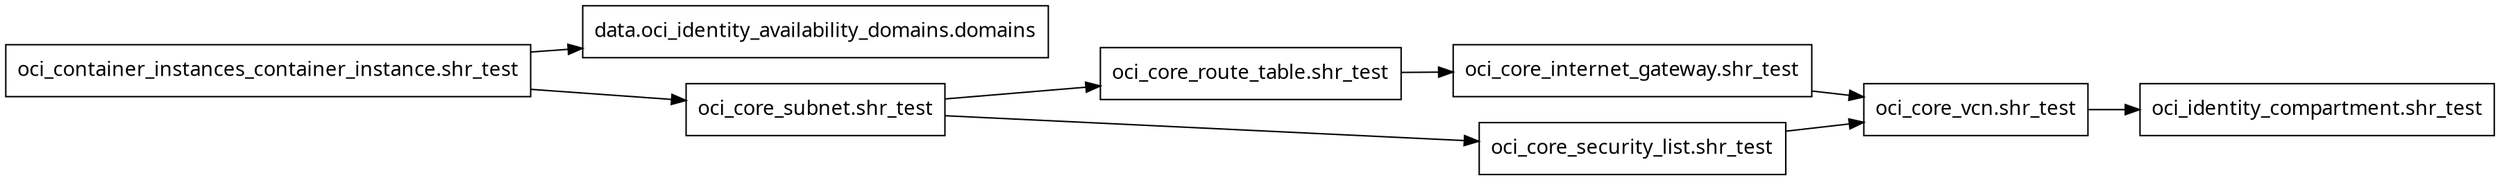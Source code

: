 digraph G {
  rankdir = "LR";
  node [shape = rect, fontname = "sans-serif"];
  "data.oci_identity_availability_domains.domains" [label="data.oci_identity_availability_domains.domains"];
  "oci_container_instances_container_instance.shr_test" [label="oci_container_instances_container_instance.shr_test"];
  "oci_core_internet_gateway.shr_test" [label="oci_core_internet_gateway.shr_test"];
  "oci_core_route_table.shr_test" [label="oci_core_route_table.shr_test"];
  "oci_core_security_list.shr_test" [label="oci_core_security_list.shr_test"];
  "oci_core_subnet.shr_test" [label="oci_core_subnet.shr_test"];
  "oci_core_vcn.shr_test" [label="oci_core_vcn.shr_test"];
  "oci_identity_compartment.shr_test" [label="oci_identity_compartment.shr_test"];
  "oci_container_instances_container_instance.shr_test" -> "data.oci_identity_availability_domains.domains";
  "oci_container_instances_container_instance.shr_test" -> "oci_core_subnet.shr_test";
  "oci_core_internet_gateway.shr_test" -> "oci_core_vcn.shr_test";
  "oci_core_route_table.shr_test" -> "oci_core_internet_gateway.shr_test";
  "oci_core_security_list.shr_test" -> "oci_core_vcn.shr_test";
  "oci_core_subnet.shr_test" -> "oci_core_route_table.shr_test";
  "oci_core_subnet.shr_test" -> "oci_core_security_list.shr_test";
  "oci_core_vcn.shr_test" -> "oci_identity_compartment.shr_test";
}

